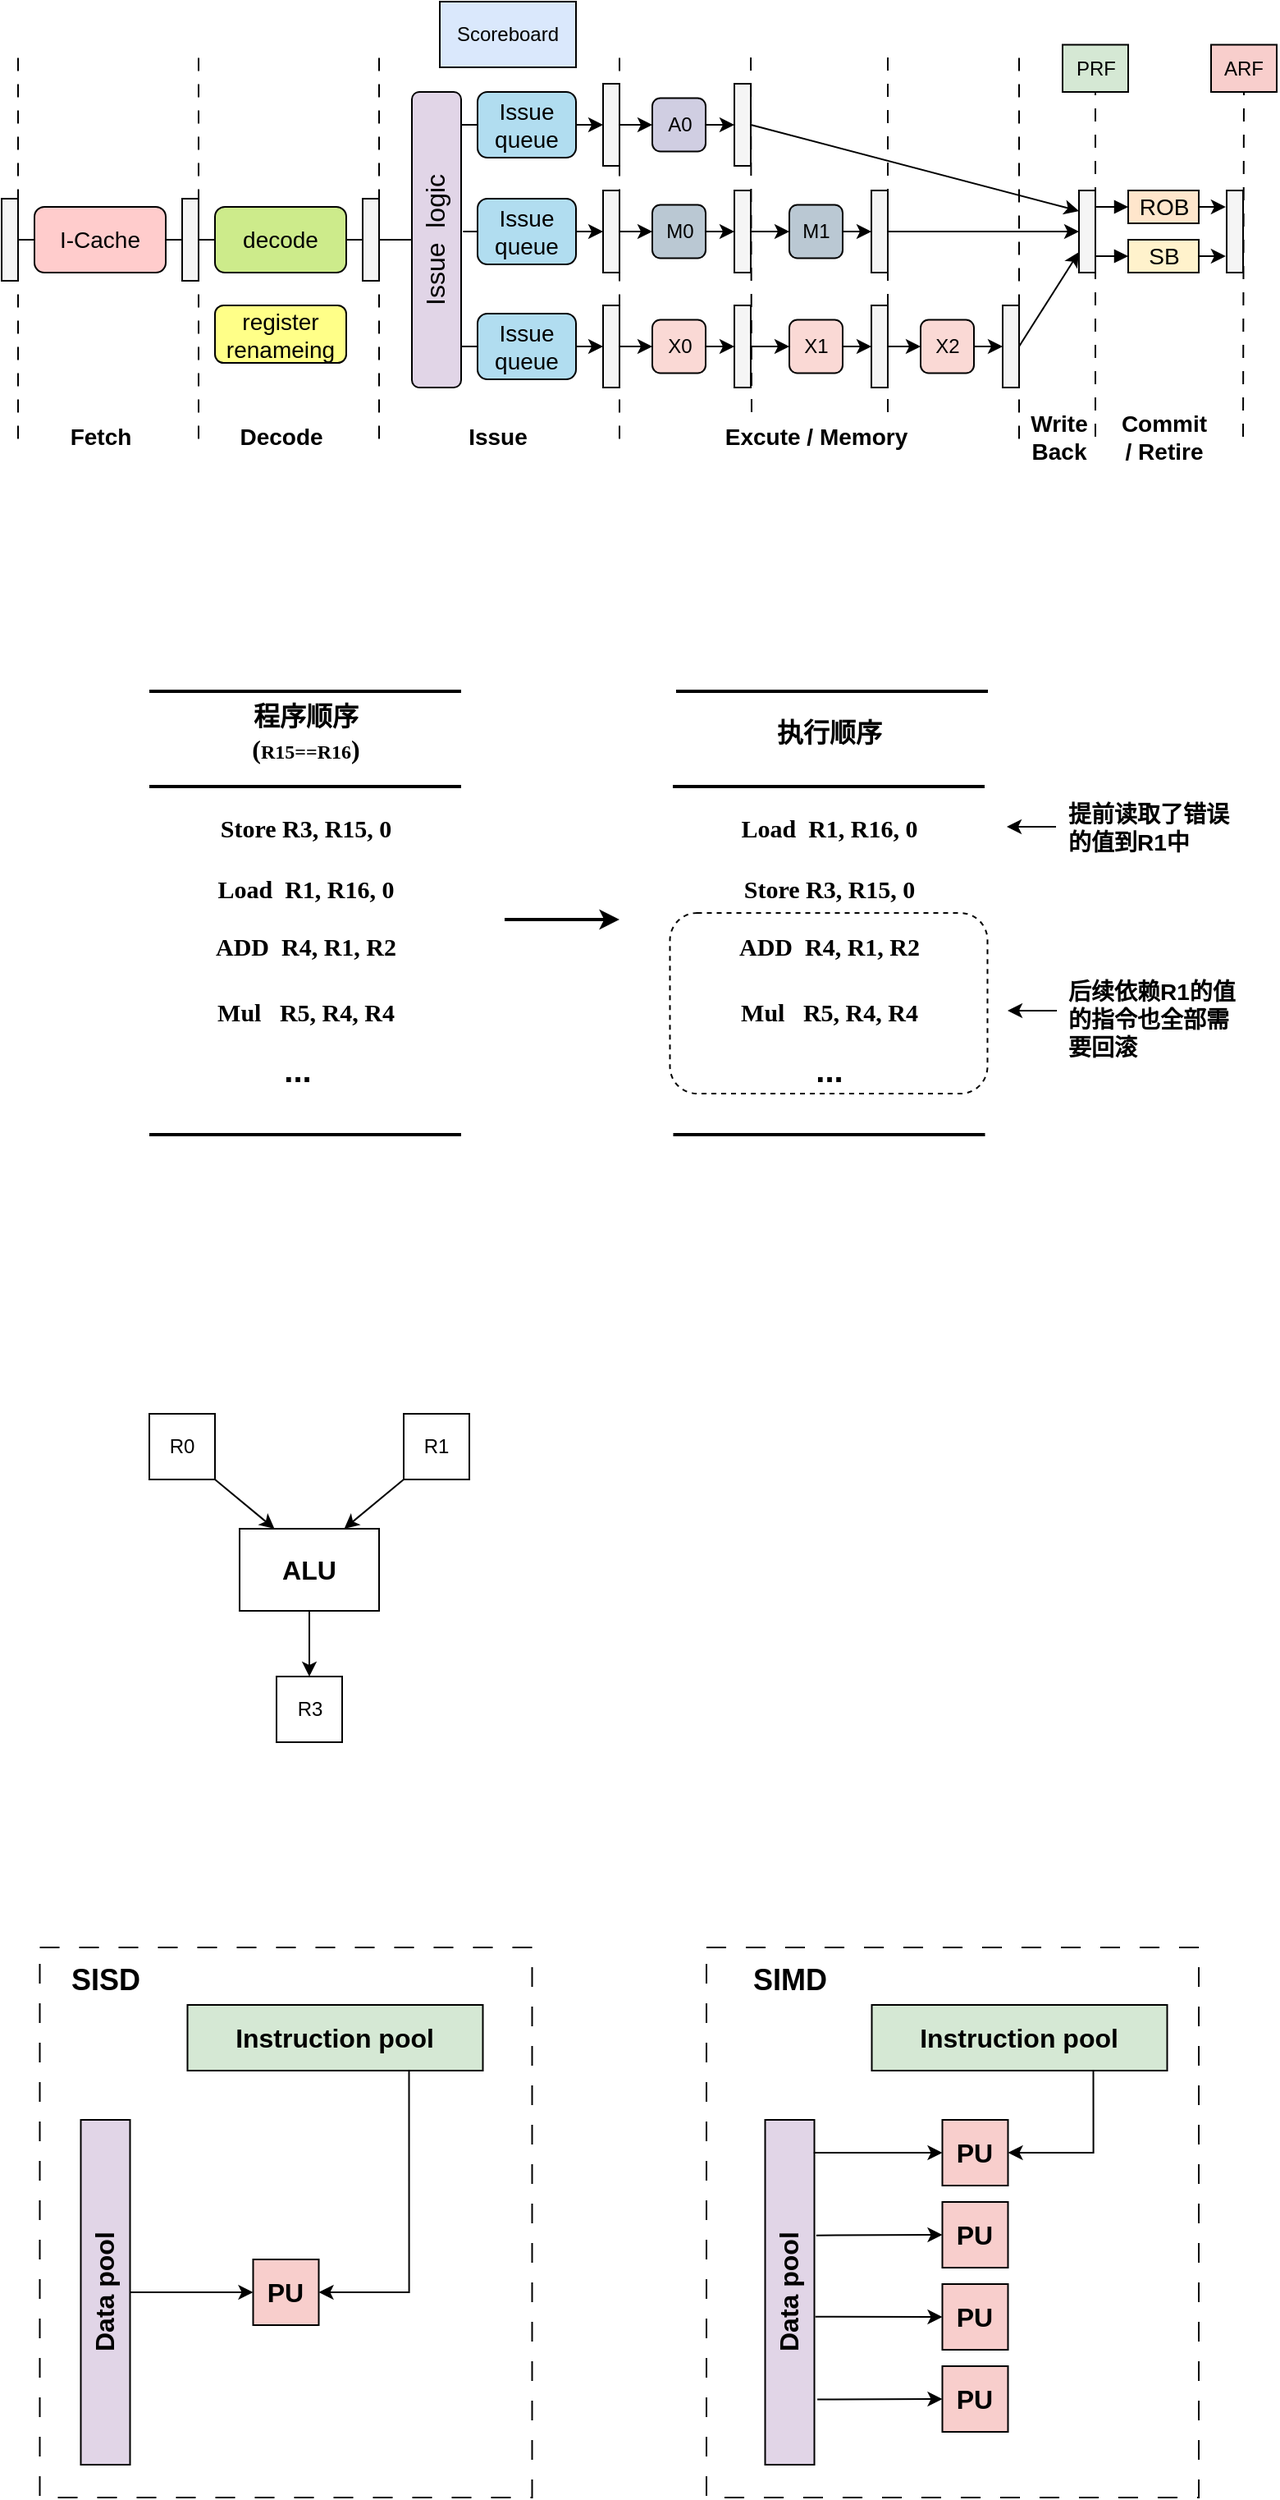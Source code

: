 <mxfile version="26.2.9">
  <diagram name="Page-1" id="PEihdVFykT0yfnFdAFU1">
    <mxGraphModel dx="1632" dy="863" grid="1" gridSize="10" guides="1" tooltips="1" connect="1" arrows="1" fold="1" page="1" pageScale="1" pageWidth="827" pageHeight="1169" math="0" shadow="0">
      <root>
        <mxCell id="0" />
        <mxCell id="1" parent="0" />
        <mxCell id="J0ch18TBqbvuwSnCmzGs-23" value="" style="rounded=0;whiteSpace=wrap;html=1;strokeColor=default;dashed=1;dashPattern=12 12;" vertex="1" parent="1">
          <mxGeometry x="459.5" y="1215" width="300" height="335" as="geometry" />
        </mxCell>
        <mxCell id="J0ch18TBqbvuwSnCmzGs-7" value="" style="rounded=0;whiteSpace=wrap;html=1;dashed=1;dashPattern=12 12;" vertex="1" parent="1">
          <mxGeometry x="53.25" y="1215" width="300" height="335" as="geometry" />
        </mxCell>
        <mxCell id="SuRgPydzzCLbiLzEMDbJ-121" value="" style="rounded=1;whiteSpace=wrap;html=1;fontStyle=1;dashed=1;" parent="1" vertex="1">
          <mxGeometry x="437.25" y="585" width="193.5" height="110" as="geometry" />
        </mxCell>
        <mxCell id="SuRgPydzzCLbiLzEMDbJ-7" style="edgeStyle=orthogonalEdgeStyle;rounded=0;orthogonalLoop=1;jettySize=auto;html=1;exitX=1;exitY=0.5;exitDx=0;exitDy=0;entryX=0;entryY=0.5;entryDx=0;entryDy=0;endArrow=none;startFill=0;" parent="1" source="SuRgPydzzCLbiLzEMDbJ-1" target="SuRgPydzzCLbiLzEMDbJ-2" edge="1">
          <mxGeometry relative="1" as="geometry" />
        </mxCell>
        <mxCell id="SuRgPydzzCLbiLzEMDbJ-1" value="" style="rounded=0;whiteSpace=wrap;html=1;fillColor=#f5f5f5;fontColor=#333333;strokeColor=default;" parent="1" vertex="1">
          <mxGeometry x="30" y="150" width="10" height="50" as="geometry" />
        </mxCell>
        <mxCell id="SuRgPydzzCLbiLzEMDbJ-42" style="edgeStyle=orthogonalEdgeStyle;rounded=0;orthogonalLoop=1;jettySize=auto;html=1;exitX=1;exitY=0.5;exitDx=0;exitDy=0;entryX=0;entryY=0.5;entryDx=0;entryDy=0;endArrow=none;startFill=0;" parent="1" source="SuRgPydzzCLbiLzEMDbJ-2" target="SuRgPydzzCLbiLzEMDbJ-3" edge="1">
          <mxGeometry relative="1" as="geometry" />
        </mxCell>
        <mxCell id="SuRgPydzzCLbiLzEMDbJ-2" value="&lt;font style=&quot;font-size: 14px;&quot;&gt;I-Cache&lt;/font&gt;" style="rounded=1;whiteSpace=wrap;html=1;fillColor=#ffcccc;strokeColor=default;" parent="1" vertex="1">
          <mxGeometry x="50" y="155" width="80" height="40" as="geometry" />
        </mxCell>
        <mxCell id="SuRgPydzzCLbiLzEMDbJ-51" style="edgeStyle=orthogonalEdgeStyle;rounded=0;orthogonalLoop=1;jettySize=auto;html=1;exitX=1;exitY=0.5;exitDx=0;exitDy=0;entryX=0;entryY=0.5;entryDx=0;entryDy=0;endArrow=none;startFill=0;" parent="1" source="SuRgPydzzCLbiLzEMDbJ-3" target="SuRgPydzzCLbiLzEMDbJ-4" edge="1">
          <mxGeometry relative="1" as="geometry" />
        </mxCell>
        <mxCell id="SuRgPydzzCLbiLzEMDbJ-3" value="" style="rounded=0;whiteSpace=wrap;html=1;fillColor=#f5f5f5;fontColor=#333333;strokeColor=default;" parent="1" vertex="1">
          <mxGeometry x="140" y="150" width="10" height="50" as="geometry" />
        </mxCell>
        <mxCell id="SuRgPydzzCLbiLzEMDbJ-52" style="edgeStyle=orthogonalEdgeStyle;rounded=0;orthogonalLoop=1;jettySize=auto;html=1;exitX=1;exitY=0.5;exitDx=0;exitDy=0;entryX=0;entryY=0.5;entryDx=0;entryDy=0;endArrow=none;startFill=0;" parent="1" source="SuRgPydzzCLbiLzEMDbJ-4" target="SuRgPydzzCLbiLzEMDbJ-5" edge="1">
          <mxGeometry relative="1" as="geometry" />
        </mxCell>
        <mxCell id="SuRgPydzzCLbiLzEMDbJ-4" value="&lt;font style=&quot;font-size: 14px;&quot;&gt;decode&lt;/font&gt;" style="rounded=1;whiteSpace=wrap;html=1;fillColor=#cdeb8b;strokeColor=default;" parent="1" vertex="1">
          <mxGeometry x="160" y="155" width="80" height="40" as="geometry" />
        </mxCell>
        <mxCell id="SuRgPydzzCLbiLzEMDbJ-53" style="edgeStyle=orthogonalEdgeStyle;rounded=0;orthogonalLoop=1;jettySize=auto;html=1;exitX=1;exitY=0.5;exitDx=0;exitDy=0;entryX=0;entryY=0.5;entryDx=0;entryDy=0;endArrow=none;startFill=0;" parent="1" source="SuRgPydzzCLbiLzEMDbJ-5" target="SuRgPydzzCLbiLzEMDbJ-6" edge="1">
          <mxGeometry relative="1" as="geometry" />
        </mxCell>
        <mxCell id="SuRgPydzzCLbiLzEMDbJ-5" value="" style="rounded=0;whiteSpace=wrap;html=1;fillColor=#f5f5f5;fontColor=#333333;strokeColor=default;" parent="1" vertex="1">
          <mxGeometry x="250" y="150" width="10" height="50" as="geometry" />
        </mxCell>
        <mxCell id="SuRgPydzzCLbiLzEMDbJ-6" value="&lt;font style=&quot;font-size: 16px;&quot;&gt;Issue&amp;nbsp; logic&lt;/font&gt;" style="rounded=1;whiteSpace=wrap;html=1;textDirection=vertical-rl;direction=west;flipV=1;flipH=1;arcSize=15;labelPosition=center;verticalLabelPosition=middle;align=center;verticalAlign=middle;labelBorderColor=none;rotation=180;fillColor=#e1d5e7;strokeColor=default;" parent="1" vertex="1">
          <mxGeometry x="280" y="85" width="30" height="180" as="geometry" />
        </mxCell>
        <mxCell id="SuRgPydzzCLbiLzEMDbJ-77" style="edgeStyle=orthogonalEdgeStyle;rounded=0;orthogonalLoop=1;jettySize=auto;html=1;exitX=1;exitY=0.5;exitDx=0;exitDy=0;entryX=0;entryY=0.5;entryDx=0;entryDy=0;" parent="1" source="SuRgPydzzCLbiLzEMDbJ-13" target="SuRgPydzzCLbiLzEMDbJ-73" edge="1">
          <mxGeometry relative="1" as="geometry" />
        </mxCell>
        <mxCell id="SuRgPydzzCLbiLzEMDbJ-13" value="&lt;font style=&quot;font-size: 14px;&quot;&gt;Issue&lt;br&gt;queue&lt;/font&gt;" style="rounded=1;whiteSpace=wrap;html=1;fillColor=#b1ddf0;strokeColor=default;" parent="1" vertex="1">
          <mxGeometry x="320" y="85" width="60" height="40" as="geometry" />
        </mxCell>
        <mxCell id="SuRgPydzzCLbiLzEMDbJ-71" style="edgeStyle=orthogonalEdgeStyle;rounded=0;orthogonalLoop=1;jettySize=auto;html=1;exitX=1;exitY=0.5;exitDx=0;exitDy=0;entryX=0;entryY=0.5;entryDx=0;entryDy=0;" parent="1" source="SuRgPydzzCLbiLzEMDbJ-14" target="SuRgPydzzCLbiLzEMDbJ-58" edge="1">
          <mxGeometry relative="1" as="geometry" />
        </mxCell>
        <mxCell id="SuRgPydzzCLbiLzEMDbJ-14" value="&lt;font style=&quot;font-size: 14px;&quot;&gt;Issue&lt;br&gt;queue&lt;/font&gt;" style="rounded=1;whiteSpace=wrap;html=1;fillColor=#b1ddf0;strokeColor=default;" parent="1" vertex="1">
          <mxGeometry x="320" y="150" width="60" height="40" as="geometry" />
        </mxCell>
        <mxCell id="SuRgPydzzCLbiLzEMDbJ-22" style="edgeStyle=orthogonalEdgeStyle;rounded=0;orthogonalLoop=1;jettySize=auto;html=1;exitX=1;exitY=0.5;exitDx=0;exitDy=0;entryX=0;entryY=0.5;entryDx=0;entryDy=0;" parent="1" source="SuRgPydzzCLbiLzEMDbJ-15" target="SuRgPydzzCLbiLzEMDbJ-18" edge="1">
          <mxGeometry relative="1" as="geometry" />
        </mxCell>
        <mxCell id="SuRgPydzzCLbiLzEMDbJ-15" value="&lt;font style=&quot;font-size: 14px;&quot;&gt;Issue&lt;br&gt;queue&lt;/font&gt;" style="rounded=1;whiteSpace=wrap;html=1;fillColor=#b1ddf0;strokeColor=default;" parent="1" vertex="1">
          <mxGeometry x="320" y="220" width="60" height="40" as="geometry" />
        </mxCell>
        <mxCell id="SuRgPydzzCLbiLzEMDbJ-21" style="edgeStyle=orthogonalEdgeStyle;rounded=0;orthogonalLoop=1;jettySize=auto;html=1;exitX=1;exitY=0.5;exitDx=0;exitDy=0;entryX=0;entryY=0.5;entryDx=0;entryDy=0;" parent="1" source="SuRgPydzzCLbiLzEMDbJ-18" target="SuRgPydzzCLbiLzEMDbJ-19" edge="1">
          <mxGeometry relative="1" as="geometry" />
        </mxCell>
        <mxCell id="SuRgPydzzCLbiLzEMDbJ-18" value="" style="rounded=0;whiteSpace=wrap;html=1;fillColor=#f5f5f5;fontColor=#333333;strokeColor=default;" parent="1" vertex="1">
          <mxGeometry x="396.5" y="215" width="10" height="50" as="geometry" />
        </mxCell>
        <mxCell id="SuRgPydzzCLbiLzEMDbJ-34" style="edgeStyle=orthogonalEdgeStyle;rounded=0;orthogonalLoop=1;jettySize=auto;html=1;exitX=1;exitY=0.5;exitDx=0;exitDy=0;entryX=0;entryY=0.5;entryDx=0;entryDy=0;" parent="1" source="SuRgPydzzCLbiLzEMDbJ-19" target="SuRgPydzzCLbiLzEMDbJ-20" edge="1">
          <mxGeometry relative="1" as="geometry" />
        </mxCell>
        <mxCell id="SuRgPydzzCLbiLzEMDbJ-19" value="X0" style="whiteSpace=wrap;html=1;aspect=fixed;rounded=1;fillColor=#fad9d5;strokeColor=default;" parent="1" vertex="1">
          <mxGeometry x="426.5" y="223.75" width="32.5" height="32.5" as="geometry" />
        </mxCell>
        <mxCell id="SuRgPydzzCLbiLzEMDbJ-48" style="edgeStyle=orthogonalEdgeStyle;rounded=0;orthogonalLoop=1;jettySize=auto;html=1;exitX=1;exitY=0.5;exitDx=0;exitDy=0;entryX=0;entryY=0.5;entryDx=0;entryDy=0;" parent="1" source="SuRgPydzzCLbiLzEMDbJ-20" target="SuRgPydzzCLbiLzEMDbJ-36" edge="1">
          <mxGeometry relative="1" as="geometry" />
        </mxCell>
        <mxCell id="SuRgPydzzCLbiLzEMDbJ-20" value="" style="rounded=0;whiteSpace=wrap;html=1;fillColor=#f5f5f5;fontColor=#333333;strokeColor=default;" parent="1" vertex="1">
          <mxGeometry x="476.5" y="215" width="10" height="50" as="geometry" />
        </mxCell>
        <mxCell id="SuRgPydzzCLbiLzEMDbJ-35" style="edgeStyle=orthogonalEdgeStyle;rounded=0;orthogonalLoop=1;jettySize=auto;html=1;exitX=1;exitY=0.5;exitDx=0;exitDy=0;entryX=0;entryY=0.5;entryDx=0;entryDy=0;" parent="1" source="SuRgPydzzCLbiLzEMDbJ-36" target="SuRgPydzzCLbiLzEMDbJ-37" edge="1">
          <mxGeometry relative="1" as="geometry" />
        </mxCell>
        <mxCell id="SuRgPydzzCLbiLzEMDbJ-36" value="X1" style="whiteSpace=wrap;html=1;aspect=fixed;rounded=1;fillColor=#fad9d5;strokeColor=default;" parent="1" vertex="1">
          <mxGeometry x="510" y="223.75" width="32.5" height="32.5" as="geometry" />
        </mxCell>
        <mxCell id="SuRgPydzzCLbiLzEMDbJ-49" style="edgeStyle=orthogonalEdgeStyle;rounded=0;orthogonalLoop=1;jettySize=auto;html=1;exitX=1;exitY=0.5;exitDx=0;exitDy=0;entryX=0;entryY=0.5;entryDx=0;entryDy=0;" parent="1" source="SuRgPydzzCLbiLzEMDbJ-37" target="SuRgPydzzCLbiLzEMDbJ-39" edge="1">
          <mxGeometry relative="1" as="geometry" />
        </mxCell>
        <mxCell id="SuRgPydzzCLbiLzEMDbJ-37" value="" style="rounded=0;whiteSpace=wrap;html=1;fillColor=#f5f5f5;fontColor=#333333;strokeColor=default;" parent="1" vertex="1">
          <mxGeometry x="560" y="215" width="10" height="50" as="geometry" />
        </mxCell>
        <mxCell id="SuRgPydzzCLbiLzEMDbJ-38" style="edgeStyle=orthogonalEdgeStyle;rounded=0;orthogonalLoop=1;jettySize=auto;html=1;exitX=1;exitY=0.5;exitDx=0;exitDy=0;entryX=0;entryY=0.5;entryDx=0;entryDy=0;" parent="1" source="SuRgPydzzCLbiLzEMDbJ-39" target="SuRgPydzzCLbiLzEMDbJ-40" edge="1">
          <mxGeometry relative="1" as="geometry" />
        </mxCell>
        <mxCell id="SuRgPydzzCLbiLzEMDbJ-39" value="X2" style="whiteSpace=wrap;html=1;aspect=fixed;rounded=1;fillColor=#fad9d5;strokeColor=default;" parent="1" vertex="1">
          <mxGeometry x="590" y="223.75" width="32.5" height="32.5" as="geometry" />
        </mxCell>
        <mxCell id="SuRgPydzzCLbiLzEMDbJ-50" style="rounded=0;orthogonalLoop=1;jettySize=auto;html=1;exitX=1;exitY=0.5;exitDx=0;exitDy=0;entryX=0;entryY=0.75;entryDx=0;entryDy=0;" parent="1" source="SuRgPydzzCLbiLzEMDbJ-40" target="SuRgPydzzCLbiLzEMDbJ-44" edge="1">
          <mxGeometry relative="1" as="geometry" />
        </mxCell>
        <mxCell id="SuRgPydzzCLbiLzEMDbJ-40" value="" style="rounded=0;whiteSpace=wrap;html=1;fillColor=#f5f5f5;fontColor=#333333;strokeColor=default;" parent="1" vertex="1">
          <mxGeometry x="640" y="215" width="10" height="50" as="geometry" />
        </mxCell>
        <mxCell id="SuRgPydzzCLbiLzEMDbJ-44" value="" style="rounded=0;whiteSpace=wrap;html=1;fillColor=#f5f5f5;fontColor=#333333;strokeColor=default;" parent="1" vertex="1">
          <mxGeometry x="686.5" y="145" width="10" height="50" as="geometry" />
        </mxCell>
        <mxCell id="SuRgPydzzCLbiLzEMDbJ-45" value="&lt;font style=&quot;font-size: 14px;&quot;&gt;ROB&lt;/font&gt;" style="rounded=0;whiteSpace=wrap;html=1;fillColor=#ffe6cc;strokeColor=default;" parent="1" vertex="1">
          <mxGeometry x="716.5" y="145" width="43" height="20" as="geometry" />
        </mxCell>
        <mxCell id="SuRgPydzzCLbiLzEMDbJ-46" value="&lt;font style=&quot;font-size: 14px;&quot;&gt;SB&lt;/font&gt;" style="rounded=0;whiteSpace=wrap;html=1;fillColor=#fff2cc;strokeColor=default;" parent="1" vertex="1">
          <mxGeometry x="716.5" y="175" width="43" height="20" as="geometry" />
        </mxCell>
        <mxCell id="SuRgPydzzCLbiLzEMDbJ-47" value="" style="rounded=0;whiteSpace=wrap;html=1;fillColor=#f5f5f5;fontColor=#333333;strokeColor=default;" parent="1" vertex="1">
          <mxGeometry x="776.5" y="145" width="10" height="50" as="geometry" />
        </mxCell>
        <mxCell id="SuRgPydzzCLbiLzEMDbJ-54" style="edgeStyle=orthogonalEdgeStyle;rounded=0;orthogonalLoop=1;jettySize=auto;html=1;exitX=0;exitY=0.5;exitDx=0;exitDy=0;entryX=-0.013;entryY=0.886;entryDx=0;entryDy=0;entryPerimeter=0;endArrow=none;startFill=0;" parent="1" source="SuRgPydzzCLbiLzEMDbJ-13" target="SuRgPydzzCLbiLzEMDbJ-6" edge="1">
          <mxGeometry relative="1" as="geometry" />
        </mxCell>
        <mxCell id="SuRgPydzzCLbiLzEMDbJ-55" style="edgeStyle=orthogonalEdgeStyle;rounded=0;orthogonalLoop=1;jettySize=auto;html=1;exitX=0;exitY=0.5;exitDx=0;exitDy=0;entryX=-0.04;entryY=0.526;entryDx=0;entryDy=0;entryPerimeter=0;endArrow=none;startFill=0;" parent="1" source="SuRgPydzzCLbiLzEMDbJ-14" target="SuRgPydzzCLbiLzEMDbJ-6" edge="1">
          <mxGeometry relative="1" as="geometry" />
        </mxCell>
        <mxCell id="SuRgPydzzCLbiLzEMDbJ-56" style="edgeStyle=orthogonalEdgeStyle;rounded=0;orthogonalLoop=1;jettySize=auto;html=1;exitX=0;exitY=0.5;exitDx=0;exitDy=0;entryX=0.013;entryY=0.143;entryDx=0;entryDy=0;entryPerimeter=0;endArrow=none;startFill=0;" parent="1" source="SuRgPydzzCLbiLzEMDbJ-15" target="SuRgPydzzCLbiLzEMDbJ-6" edge="1">
          <mxGeometry relative="1" as="geometry" />
        </mxCell>
        <mxCell id="SuRgPydzzCLbiLzEMDbJ-57" style="edgeStyle=orthogonalEdgeStyle;rounded=0;orthogonalLoop=1;jettySize=auto;html=1;exitX=1;exitY=0.5;exitDx=0;exitDy=0;entryX=0;entryY=0.5;entryDx=0;entryDy=0;" parent="1" source="SuRgPydzzCLbiLzEMDbJ-58" target="SuRgPydzzCLbiLzEMDbJ-60" edge="1">
          <mxGeometry relative="1" as="geometry" />
        </mxCell>
        <mxCell id="SuRgPydzzCLbiLzEMDbJ-58" value="" style="rounded=0;whiteSpace=wrap;html=1;fillColor=#f5f5f5;fontColor=#333333;strokeColor=default;" parent="1" vertex="1">
          <mxGeometry x="396.5" y="145" width="10" height="50" as="geometry" />
        </mxCell>
        <mxCell id="SuRgPydzzCLbiLzEMDbJ-59" style="edgeStyle=orthogonalEdgeStyle;rounded=0;orthogonalLoop=1;jettySize=auto;html=1;exitX=1;exitY=0.5;exitDx=0;exitDy=0;entryX=0;entryY=0.5;entryDx=0;entryDy=0;" parent="1" source="SuRgPydzzCLbiLzEMDbJ-60" target="SuRgPydzzCLbiLzEMDbJ-62" edge="1">
          <mxGeometry relative="1" as="geometry" />
        </mxCell>
        <mxCell id="SuRgPydzzCLbiLzEMDbJ-60" value="M0" style="whiteSpace=wrap;html=1;aspect=fixed;rounded=1;fillColor=#bac8d3;strokeColor=default;" parent="1" vertex="1">
          <mxGeometry x="426.5" y="153.75" width="32.5" height="32.5" as="geometry" />
        </mxCell>
        <mxCell id="SuRgPydzzCLbiLzEMDbJ-61" style="edgeStyle=orthogonalEdgeStyle;rounded=0;orthogonalLoop=1;jettySize=auto;html=1;exitX=1;exitY=0.5;exitDx=0;exitDy=0;entryX=0;entryY=0.5;entryDx=0;entryDy=0;" parent="1" source="SuRgPydzzCLbiLzEMDbJ-62" target="SuRgPydzzCLbiLzEMDbJ-64" edge="1">
          <mxGeometry relative="1" as="geometry" />
        </mxCell>
        <mxCell id="SuRgPydzzCLbiLzEMDbJ-62" value="" style="rounded=0;whiteSpace=wrap;html=1;fillColor=#f5f5f5;fontColor=#333333;strokeColor=default;" parent="1" vertex="1">
          <mxGeometry x="476.5" y="145" width="10" height="50" as="geometry" />
        </mxCell>
        <mxCell id="SuRgPydzzCLbiLzEMDbJ-63" style="edgeStyle=orthogonalEdgeStyle;rounded=0;orthogonalLoop=1;jettySize=auto;html=1;exitX=1;exitY=0.5;exitDx=0;exitDy=0;entryX=0;entryY=0.5;entryDx=0;entryDy=0;" parent="1" source="SuRgPydzzCLbiLzEMDbJ-64" target="SuRgPydzzCLbiLzEMDbJ-66" edge="1">
          <mxGeometry relative="1" as="geometry" />
        </mxCell>
        <mxCell id="SuRgPydzzCLbiLzEMDbJ-64" value="M1" style="whiteSpace=wrap;html=1;aspect=fixed;rounded=1;fillColor=#bac8d3;strokeColor=default;" parent="1" vertex="1">
          <mxGeometry x="510" y="153.75" width="32.5" height="32.5" as="geometry" />
        </mxCell>
        <mxCell id="SuRgPydzzCLbiLzEMDbJ-70" style="edgeStyle=orthogonalEdgeStyle;rounded=0;orthogonalLoop=1;jettySize=auto;html=1;exitX=1;exitY=0.5;exitDx=0;exitDy=0;entryX=0;entryY=0.5;entryDx=0;entryDy=0;" parent="1" source="SuRgPydzzCLbiLzEMDbJ-66" target="SuRgPydzzCLbiLzEMDbJ-44" edge="1">
          <mxGeometry relative="1" as="geometry" />
        </mxCell>
        <mxCell id="SuRgPydzzCLbiLzEMDbJ-66" value="" style="rounded=0;whiteSpace=wrap;html=1;fillColor=#f5f5f5;fontColor=#333333;strokeColor=default;" parent="1" vertex="1">
          <mxGeometry x="560" y="145" width="10" height="50" as="geometry" />
        </mxCell>
        <mxCell id="SuRgPydzzCLbiLzEMDbJ-72" style="edgeStyle=orthogonalEdgeStyle;rounded=0;orthogonalLoop=1;jettySize=auto;html=1;exitX=1;exitY=0.5;exitDx=0;exitDy=0;entryX=0;entryY=0.5;entryDx=0;entryDy=0;" parent="1" source="SuRgPydzzCLbiLzEMDbJ-73" target="SuRgPydzzCLbiLzEMDbJ-75" edge="1">
          <mxGeometry relative="1" as="geometry" />
        </mxCell>
        <mxCell id="SuRgPydzzCLbiLzEMDbJ-73" value="" style="rounded=0;whiteSpace=wrap;html=1;fillColor=#f5f5f5;fontColor=#333333;strokeColor=default;" parent="1" vertex="1">
          <mxGeometry x="396.5" y="80" width="10" height="50" as="geometry" />
        </mxCell>
        <mxCell id="SuRgPydzzCLbiLzEMDbJ-74" style="edgeStyle=orthogonalEdgeStyle;rounded=0;orthogonalLoop=1;jettySize=auto;html=1;exitX=1;exitY=0.5;exitDx=0;exitDy=0;entryX=0;entryY=0.5;entryDx=0;entryDy=0;" parent="1" source="SuRgPydzzCLbiLzEMDbJ-75" target="SuRgPydzzCLbiLzEMDbJ-76" edge="1">
          <mxGeometry relative="1" as="geometry" />
        </mxCell>
        <mxCell id="SuRgPydzzCLbiLzEMDbJ-75" value="A0" style="whiteSpace=wrap;html=1;aspect=fixed;rounded=1;fillColor=#d0cee2;strokeColor=default;" parent="1" vertex="1">
          <mxGeometry x="426.5" y="88.75" width="32.5" height="32.5" as="geometry" />
        </mxCell>
        <mxCell id="SuRgPydzzCLbiLzEMDbJ-78" style="rounded=0;orthogonalLoop=1;jettySize=auto;html=1;exitX=1;exitY=0.5;exitDx=0;exitDy=0;entryX=0;entryY=0.25;entryDx=0;entryDy=0;" parent="1" source="SuRgPydzzCLbiLzEMDbJ-76" target="SuRgPydzzCLbiLzEMDbJ-44" edge="1">
          <mxGeometry relative="1" as="geometry" />
        </mxCell>
        <mxCell id="SuRgPydzzCLbiLzEMDbJ-76" value="" style="rounded=0;whiteSpace=wrap;html=1;fillColor=#f5f5f5;fontColor=#333333;strokeColor=default;" parent="1" vertex="1">
          <mxGeometry x="476.5" y="80" width="10" height="50" as="geometry" />
        </mxCell>
        <mxCell id="SuRgPydzzCLbiLzEMDbJ-79" style="edgeStyle=orthogonalEdgeStyle;rounded=0;orthogonalLoop=1;jettySize=auto;html=1;exitX=0;exitY=0.5;exitDx=0;exitDy=0;entryX=1;entryY=0.2;entryDx=0;entryDy=0;entryPerimeter=0;startArrow=block;startFill=1;endArrow=none;" parent="1" source="SuRgPydzzCLbiLzEMDbJ-45" target="SuRgPydzzCLbiLzEMDbJ-44" edge="1">
          <mxGeometry relative="1" as="geometry" />
        </mxCell>
        <mxCell id="SuRgPydzzCLbiLzEMDbJ-81" style="edgeStyle=orthogonalEdgeStyle;rounded=0;orthogonalLoop=1;jettySize=auto;html=1;entryX=1;entryY=0.817;entryDx=0;entryDy=0;entryPerimeter=0;endArrow=none;startFill=1;startArrow=block;" parent="1" source="SuRgPydzzCLbiLzEMDbJ-46" target="SuRgPydzzCLbiLzEMDbJ-44" edge="1">
          <mxGeometry relative="1" as="geometry" />
        </mxCell>
        <mxCell id="SuRgPydzzCLbiLzEMDbJ-82" style="edgeStyle=orthogonalEdgeStyle;rounded=0;orthogonalLoop=1;jettySize=auto;html=1;exitX=1;exitY=0.5;exitDx=0;exitDy=0;entryX=-0.056;entryY=0.2;entryDx=0;entryDy=0;entryPerimeter=0;" parent="1" source="SuRgPydzzCLbiLzEMDbJ-45" target="SuRgPydzzCLbiLzEMDbJ-47" edge="1">
          <mxGeometry relative="1" as="geometry" />
        </mxCell>
        <mxCell id="SuRgPydzzCLbiLzEMDbJ-83" style="edgeStyle=orthogonalEdgeStyle;rounded=0;orthogonalLoop=1;jettySize=auto;html=1;exitX=1;exitY=0.5;exitDx=0;exitDy=0;entryX=-0.056;entryY=0.8;entryDx=0;entryDy=0;entryPerimeter=0;" parent="1" source="SuRgPydzzCLbiLzEMDbJ-46" target="SuRgPydzzCLbiLzEMDbJ-47" edge="1">
          <mxGeometry relative="1" as="geometry" />
        </mxCell>
        <mxCell id="SuRgPydzzCLbiLzEMDbJ-84" value="Scoreboard" style="rounded=0;whiteSpace=wrap;html=1;fillColor=#dae8fc;strokeColor=default;" parent="1" vertex="1">
          <mxGeometry x="297" y="30" width="83" height="40" as="geometry" />
        </mxCell>
        <mxCell id="SuRgPydzzCLbiLzEMDbJ-85" value="PRF" style="rounded=0;whiteSpace=wrap;html=1;fillColor=#d5e8d4;strokeColor=default;" parent="1" vertex="1">
          <mxGeometry x="676.5" y="56.25" width="40" height="28.75" as="geometry" />
        </mxCell>
        <mxCell id="SuRgPydzzCLbiLzEMDbJ-86" value="ARF" style="rounded=0;whiteSpace=wrap;html=1;fillColor=#f8cecc;strokeColor=default;" parent="1" vertex="1">
          <mxGeometry x="767" y="56.25" width="40" height="28.75" as="geometry" />
        </mxCell>
        <mxCell id="SuRgPydzzCLbiLzEMDbJ-87" value="&lt;font style=&quot;font-size: 14px;&quot;&gt;register&lt;br&gt;renameing&lt;/font&gt;" style="rounded=1;whiteSpace=wrap;html=1;fillColor=#ffff88;strokeColor=default;" parent="1" vertex="1">
          <mxGeometry x="160" y="215" width="80" height="35" as="geometry" />
        </mxCell>
        <mxCell id="SuRgPydzzCLbiLzEMDbJ-88" value="" style="endArrow=none;dashed=1;html=1;rounded=0;dashPattern=8 8;" parent="1" edge="1">
          <mxGeometry width="50" height="50" relative="1" as="geometry">
            <mxPoint x="40" y="296.25" as="sourcePoint" />
            <mxPoint x="40" y="56.25" as="targetPoint" />
          </mxGeometry>
        </mxCell>
        <mxCell id="SuRgPydzzCLbiLzEMDbJ-89" value="" style="endArrow=none;dashed=1;html=1;rounded=0;dashPattern=8 8;" parent="1" edge="1">
          <mxGeometry width="50" height="50" relative="1" as="geometry">
            <mxPoint x="150" y="296.25" as="sourcePoint" />
            <mxPoint x="150" y="56.25" as="targetPoint" />
          </mxGeometry>
        </mxCell>
        <mxCell id="SuRgPydzzCLbiLzEMDbJ-90" value="" style="endArrow=none;dashed=1;html=1;rounded=0;dashPattern=8 8;" parent="1" edge="1">
          <mxGeometry width="50" height="50" relative="1" as="geometry">
            <mxPoint x="260" y="296.25" as="sourcePoint" />
            <mxPoint x="260" y="56.25" as="targetPoint" />
          </mxGeometry>
        </mxCell>
        <mxCell id="SuRgPydzzCLbiLzEMDbJ-91" value="" style="endArrow=none;dashed=1;html=1;rounded=0;dashPattern=8 8;" parent="1" edge="1">
          <mxGeometry width="50" height="50" relative="1" as="geometry">
            <mxPoint x="406.5" y="296.25" as="sourcePoint" />
            <mxPoint x="406.5" y="56.25" as="targetPoint" />
          </mxGeometry>
        </mxCell>
        <mxCell id="SuRgPydzzCLbiLzEMDbJ-92" value="" style="endArrow=none;dashed=1;html=1;rounded=0;dashPattern=8 8;" parent="1" edge="1">
          <mxGeometry width="50" height="50" relative="1" as="geometry">
            <mxPoint x="487" y="280" as="sourcePoint" />
            <mxPoint x="486.5" y="56.25" as="targetPoint" />
          </mxGeometry>
        </mxCell>
        <mxCell id="SuRgPydzzCLbiLzEMDbJ-93" value="" style="endArrow=none;dashed=1;html=1;rounded=0;dashPattern=8 8;" parent="1" edge="1">
          <mxGeometry width="50" height="50" relative="1" as="geometry">
            <mxPoint x="570" y="280" as="sourcePoint" />
            <mxPoint x="570" y="56.25" as="targetPoint" />
          </mxGeometry>
        </mxCell>
        <mxCell id="SuRgPydzzCLbiLzEMDbJ-94" value="" style="endArrow=none;dashed=1;html=1;rounded=0;dashPattern=8 8;" parent="1" edge="1">
          <mxGeometry width="50" height="50" relative="1" as="geometry">
            <mxPoint x="650" y="296.25" as="sourcePoint" />
            <mxPoint x="650" y="56.25" as="targetPoint" />
          </mxGeometry>
        </mxCell>
        <mxCell id="SuRgPydzzCLbiLzEMDbJ-95" value="" style="endArrow=none;dashed=1;html=1;rounded=0;dashPattern=8 8;entryX=0.5;entryY=1;entryDx=0;entryDy=0;" parent="1" target="SuRgPydzzCLbiLzEMDbJ-85" edge="1">
          <mxGeometry width="50" height="50" relative="1" as="geometry">
            <mxPoint x="696.5" y="295" as="sourcePoint" />
            <mxPoint x="697" y="90" as="targetPoint" />
          </mxGeometry>
        </mxCell>
        <mxCell id="SuRgPydzzCLbiLzEMDbJ-96" value="" style="endArrow=none;dashed=1;html=1;rounded=0;dashPattern=8 8;entryX=0.5;entryY=1;entryDx=0;entryDy=0;" parent="1" edge="1">
          <mxGeometry width="50" height="50" relative="1" as="geometry">
            <mxPoint x="786.5" y="295" as="sourcePoint" />
            <mxPoint x="787" y="85" as="targetPoint" />
          </mxGeometry>
        </mxCell>
        <mxCell id="SuRgPydzzCLbiLzEMDbJ-97" value="&lt;b&gt;&lt;font style=&quot;font-size: 14px;&quot;&gt;Fetch&lt;/font&gt;&lt;/b&gt;" style="text;html=1;align=center;verticalAlign=middle;resizable=0;points=[];autosize=1;strokeColor=none;fillColor=none;" parent="1" vertex="1">
          <mxGeometry x="60" y="280" width="60" height="30" as="geometry" />
        </mxCell>
        <mxCell id="SuRgPydzzCLbiLzEMDbJ-99" value="&lt;b&gt;&lt;font style=&quot;font-size: 14px;&quot;&gt;Decode&lt;/font&gt;&lt;/b&gt;" style="text;html=1;align=center;verticalAlign=middle;resizable=0;points=[];autosize=1;strokeColor=none;fillColor=none;" parent="1" vertex="1">
          <mxGeometry x="165" y="280" width="70" height="30" as="geometry" />
        </mxCell>
        <mxCell id="SuRgPydzzCLbiLzEMDbJ-100" value="&lt;b&gt;&lt;font style=&quot;font-size: 14px;&quot;&gt;Issue&lt;/font&gt;&lt;/b&gt;" style="text;html=1;align=center;verticalAlign=middle;resizable=0;points=[];autosize=1;strokeColor=none;fillColor=none;" parent="1" vertex="1">
          <mxGeometry x="302" y="280" width="60" height="30" as="geometry" />
        </mxCell>
        <mxCell id="SuRgPydzzCLbiLzEMDbJ-101" value="&lt;b&gt;&lt;font style=&quot;font-size: 14px;&quot;&gt;Excute / Memory&lt;/font&gt;&lt;/b&gt;" style="text;html=1;align=center;verticalAlign=middle;resizable=0;points=[];autosize=1;strokeColor=none;fillColor=none;" parent="1" vertex="1">
          <mxGeometry x="461.25" y="280" width="130" height="30" as="geometry" />
        </mxCell>
        <mxCell id="SuRgPydzzCLbiLzEMDbJ-102" value="&lt;b&gt;&lt;font style=&quot;font-size: 14px;&quot;&gt;Write&lt;br&gt;Back&lt;/font&gt;&lt;/b&gt;" style="text;html=1;align=center;verticalAlign=middle;resizable=0;points=[];autosize=1;strokeColor=none;fillColor=none;" parent="1" vertex="1">
          <mxGeometry x="644" y="270" width="60" height="50" as="geometry" />
        </mxCell>
        <mxCell id="SuRgPydzzCLbiLzEMDbJ-103" value="&lt;span style=&quot;font-size: 14px;&quot;&gt;&lt;b&gt;Commit&lt;br&gt;/ Retire&lt;/b&gt;&lt;/span&gt;" style="text;html=1;align=center;verticalAlign=middle;resizable=0;points=[];autosize=1;strokeColor=none;fillColor=none;" parent="1" vertex="1">
          <mxGeometry x="698" y="270" width="80" height="50" as="geometry" />
        </mxCell>
        <mxCell id="SuRgPydzzCLbiLzEMDbJ-104" value="&lt;span&gt;&lt;font face=&quot;Verdana&quot;&gt;程序顺序&lt;/font&gt;&lt;/span&gt;&lt;div&gt;&lt;span&gt;&lt;font face=&quot;Verdana&quot;&gt;(&lt;font style=&quot;font-size: 12px;&quot;&gt;R15==R16&lt;/font&gt;)&lt;/font&gt;&lt;/span&gt;&lt;/div&gt;" style="text;html=1;align=center;verticalAlign=middle;resizable=0;points=[];autosize=1;strokeColor=none;fillColor=none;fontSize=16;fontStyle=1" parent="1" vertex="1">
          <mxGeometry x="165" y="450" width="100" height="50" as="geometry" />
        </mxCell>
        <mxCell id="SuRgPydzzCLbiLzEMDbJ-105" value="" style="endArrow=none;html=1;rounded=0;strokeWidth=2;fontStyle=1" parent="1" edge="1">
          <mxGeometry width="50" height="50" relative="1" as="geometry">
            <mxPoint x="120" y="508" as="sourcePoint" />
            <mxPoint x="310" y="508" as="targetPoint" />
          </mxGeometry>
        </mxCell>
        <mxCell id="SuRgPydzzCLbiLzEMDbJ-106" value="&lt;font style=&quot;font-size: 15px;&quot;&gt;&lt;span&gt;Store R3, R15, 0&lt;/span&gt;&lt;/font&gt;" style="text;html=1;align=center;verticalAlign=middle;resizable=0;points=[];autosize=1;strokeColor=none;fillColor=none;fontFamily=Verdana;fontStyle=1" parent="1" vertex="1">
          <mxGeometry x="140" y="518" width="150" height="30" as="geometry" />
        </mxCell>
        <mxCell id="SuRgPydzzCLbiLzEMDbJ-107" value="&lt;font style=&quot;font-size: 15px;&quot;&gt;&lt;span&gt;Load&amp;nbsp; R1, R16, 0&lt;/span&gt;&lt;/font&gt;" style="text;html=1;align=center;verticalAlign=middle;resizable=0;points=[];autosize=1;strokeColor=none;fillColor=none;fontFamily=Verdana;fontStyle=1" parent="1" vertex="1">
          <mxGeometry x="140" y="555" width="150" height="30" as="geometry" />
        </mxCell>
        <mxCell id="SuRgPydzzCLbiLzEMDbJ-109" value="&lt;font style=&quot;font-size: 15px;&quot;&gt;&lt;span&gt;ADD&amp;nbsp; R4, R1, R2&lt;/span&gt;&lt;/font&gt;" style="text;html=1;align=center;verticalAlign=middle;resizable=0;points=[];autosize=1;strokeColor=none;fillColor=none;fontFamily=Verdana;fontStyle=1" parent="1" vertex="1">
          <mxGeometry x="140" y="590" width="150" height="30" as="geometry" />
        </mxCell>
        <mxCell id="SuRgPydzzCLbiLzEMDbJ-110" value="&lt;font style=&quot;font-size: 15px;&quot;&gt;&lt;span&gt;Mul&amp;nbsp; &amp;nbsp;R5, R4, R4&lt;/span&gt;&lt;/font&gt;" style="text;html=1;align=center;verticalAlign=middle;resizable=0;points=[];autosize=1;strokeColor=none;fillColor=none;fontFamily=Verdana;fontStyle=1" parent="1" vertex="1">
          <mxGeometry x="140" y="630" width="150" height="30" as="geometry" />
        </mxCell>
        <mxCell id="SuRgPydzzCLbiLzEMDbJ-111" value="&lt;font style=&quot;font-size: 20px;&quot;&gt;&lt;span style=&quot;&quot;&gt;...&lt;/span&gt;&lt;/font&gt;" style="text;html=1;align=center;verticalAlign=middle;resizable=0;points=[];autosize=1;strokeColor=none;fillColor=none;fontStyle=1" parent="1" vertex="1">
          <mxGeometry x="190" y="660" width="40" height="40" as="geometry" />
        </mxCell>
        <mxCell id="SuRgPydzzCLbiLzEMDbJ-112" value="&lt;span&gt;&lt;font face=&quot;Verdana&quot;&gt;执行顺序&lt;/font&gt;&lt;/span&gt;" style="text;html=1;align=center;verticalAlign=middle;resizable=0;points=[];autosize=1;strokeColor=none;fillColor=none;fontSize=16;fontStyle=1" parent="1" vertex="1">
          <mxGeometry x="489" y="460" width="90" height="30" as="geometry" />
        </mxCell>
        <mxCell id="SuRgPydzzCLbiLzEMDbJ-113" value="" style="endArrow=none;html=1;rounded=0;strokeWidth=2;fontStyle=1" parent="1" edge="1">
          <mxGeometry width="50" height="50" relative="1" as="geometry">
            <mxPoint x="439" y="508" as="sourcePoint" />
            <mxPoint x="629" y="508" as="targetPoint" />
          </mxGeometry>
        </mxCell>
        <mxCell id="SuRgPydzzCLbiLzEMDbJ-114" value="&lt;font style=&quot;font-size: 15px;&quot;&gt;&lt;span&gt;Store R3, R15, 0&lt;/span&gt;&lt;/font&gt;" style="text;html=1;align=center;verticalAlign=middle;resizable=0;points=[];autosize=1;strokeColor=none;fillColor=none;fontFamily=Verdana;fontStyle=1" parent="1" vertex="1">
          <mxGeometry x="459" y="554.5" width="150" height="30" as="geometry" />
        </mxCell>
        <mxCell id="SuRgPydzzCLbiLzEMDbJ-115" value="&lt;font style=&quot;font-size: 15px;&quot;&gt;&lt;span&gt;Load&amp;nbsp; R1, R16, 0&lt;/span&gt;&lt;/font&gt;" style="text;html=1;align=center;verticalAlign=middle;resizable=0;points=[];autosize=1;strokeColor=none;fillColor=none;fontFamily=Verdana;fontStyle=1" parent="1" vertex="1">
          <mxGeometry x="459" y="518" width="150" height="30" as="geometry" />
        </mxCell>
        <mxCell id="SuRgPydzzCLbiLzEMDbJ-116" value="&lt;font style=&quot;font-size: 15px;&quot;&gt;&lt;span&gt;ADD&amp;nbsp; R4, R1, R2&lt;/span&gt;&lt;/font&gt;" style="text;html=1;align=center;verticalAlign=middle;resizable=0;points=[];autosize=1;strokeColor=none;fillColor=none;fontFamily=Verdana;fontStyle=1" parent="1" vertex="1">
          <mxGeometry x="459" y="590" width="150" height="30" as="geometry" />
        </mxCell>
        <mxCell id="SuRgPydzzCLbiLzEMDbJ-117" value="&lt;font style=&quot;font-size: 15px;&quot;&gt;&lt;span&gt;Mul&amp;nbsp; &amp;nbsp;R5, R4, R4&lt;/span&gt;&lt;/font&gt;" style="text;html=1;align=center;verticalAlign=middle;resizable=0;points=[];autosize=1;strokeColor=none;fillColor=none;fontFamily=Verdana;fontStyle=1" parent="1" vertex="1">
          <mxGeometry x="459" y="630" width="150" height="30" as="geometry" />
        </mxCell>
        <mxCell id="SuRgPydzzCLbiLzEMDbJ-118" value="&lt;font style=&quot;font-size: 20px;&quot;&gt;&lt;span style=&quot;&quot;&gt;...&lt;/span&gt;&lt;/font&gt;" style="text;html=1;align=center;verticalAlign=middle;resizable=0;points=[];autosize=1;strokeColor=none;fillColor=none;fontStyle=1" parent="1" vertex="1">
          <mxGeometry x="514" y="660" width="40" height="40" as="geometry" />
        </mxCell>
        <mxCell id="SuRgPydzzCLbiLzEMDbJ-119" value="" style="endArrow=classic;html=1;rounded=0;" parent="1" edge="1">
          <mxGeometry width="50" height="50" relative="1" as="geometry">
            <mxPoint x="672.5" y="532.5" as="sourcePoint" />
            <mxPoint x="642.5" y="532.5" as="targetPoint" />
          </mxGeometry>
        </mxCell>
        <mxCell id="SuRgPydzzCLbiLzEMDbJ-120" value="&lt;font style=&quot;font-size: 14px;&quot;&gt;&lt;b&gt;提前读取了错误&lt;/b&gt;&lt;/font&gt;&lt;div&gt;&lt;font style=&quot;font-size: 14px;&quot;&gt;&lt;b&gt;的值到R1中&lt;/b&gt;&lt;/font&gt;&lt;/div&gt;" style="text;html=1;align=left;verticalAlign=middle;resizable=0;points=[];autosize=1;strokeColor=none;fillColor=none;" parent="1" vertex="1">
          <mxGeometry x="677.5" y="508" width="120" height="50" as="geometry" />
        </mxCell>
        <mxCell id="SuRgPydzzCLbiLzEMDbJ-122" value="" style="endArrow=classic;html=1;rounded=0;" parent="1" edge="1">
          <mxGeometry width="50" height="50" relative="1" as="geometry">
            <mxPoint x="673" y="644.5" as="sourcePoint" />
            <mxPoint x="643" y="644.5" as="targetPoint" />
          </mxGeometry>
        </mxCell>
        <mxCell id="SuRgPydzzCLbiLzEMDbJ-123" value="&lt;span style=&quot;font-size: 14px;&quot;&gt;&lt;b&gt;后续依赖R1的值&lt;br&gt;的指令也全部需&lt;/b&gt;&lt;/span&gt;&lt;div&gt;&lt;span style=&quot;font-size: 14px;&quot;&gt;&lt;b&gt;要回滚&lt;/b&gt;&lt;/span&gt;&lt;/div&gt;" style="text;html=1;align=left;verticalAlign=middle;resizable=0;points=[];autosize=1;strokeColor=none;fillColor=none;" parent="1" vertex="1">
          <mxGeometry x="678" y="620" width="130" height="60" as="geometry" />
        </mxCell>
        <mxCell id="SuRgPydzzCLbiLzEMDbJ-124" value="" style="endArrow=classic;html=1;rounded=0;strokeWidth=2;fontStyle=1" parent="1" edge="1">
          <mxGeometry width="50" height="50" relative="1" as="geometry">
            <mxPoint x="336.5" y="589" as="sourcePoint" />
            <mxPoint x="406.5" y="589" as="targetPoint" />
          </mxGeometry>
        </mxCell>
        <mxCell id="SuRgPydzzCLbiLzEMDbJ-126" value="" style="endArrow=none;html=1;rounded=0;strokeWidth=2;fontStyle=1" parent="1" edge="1">
          <mxGeometry width="50" height="50" relative="1" as="geometry">
            <mxPoint x="120" y="450" as="sourcePoint" />
            <mxPoint x="310" y="450" as="targetPoint" />
          </mxGeometry>
        </mxCell>
        <mxCell id="SuRgPydzzCLbiLzEMDbJ-127" value="" style="endArrow=none;html=1;rounded=0;strokeWidth=2;fontStyle=1" parent="1" edge="1">
          <mxGeometry width="50" height="50" relative="1" as="geometry">
            <mxPoint x="120" y="720" as="sourcePoint" />
            <mxPoint x="310" y="720" as="targetPoint" />
          </mxGeometry>
        </mxCell>
        <mxCell id="SuRgPydzzCLbiLzEMDbJ-128" value="" style="endArrow=none;html=1;rounded=0;strokeWidth=2;fontStyle=1" parent="1" edge="1">
          <mxGeometry width="50" height="50" relative="1" as="geometry">
            <mxPoint x="439.25" y="720" as="sourcePoint" />
            <mxPoint x="629.25" y="720" as="targetPoint" />
          </mxGeometry>
        </mxCell>
        <mxCell id="SuRgPydzzCLbiLzEMDbJ-129" value="" style="endArrow=none;html=1;rounded=0;strokeWidth=2;fontStyle=1" parent="1" edge="1">
          <mxGeometry width="50" height="50" relative="1" as="geometry">
            <mxPoint x="441" y="450" as="sourcePoint" />
            <mxPoint x="631" y="450" as="targetPoint" />
          </mxGeometry>
        </mxCell>
        <mxCell id="0YGuQnUB18e6LaQexr9Q-2" value="R0" style="whiteSpace=wrap;html=1;aspect=fixed;" parent="1" vertex="1">
          <mxGeometry x="120" y="890" width="40" height="40" as="geometry" />
        </mxCell>
        <mxCell id="0YGuQnUB18e6LaQexr9Q-8" style="rounded=0;orthogonalLoop=1;jettySize=auto;html=1;exitX=0;exitY=1;exitDx=0;exitDy=0;entryX=0.75;entryY=0;entryDx=0;entryDy=0;" parent="1" source="0YGuQnUB18e6LaQexr9Q-3" target="0YGuQnUB18e6LaQexr9Q-4" edge="1">
          <mxGeometry relative="1" as="geometry" />
        </mxCell>
        <mxCell id="0YGuQnUB18e6LaQexr9Q-3" value="R1" style="whiteSpace=wrap;html=1;aspect=fixed;" parent="1" vertex="1">
          <mxGeometry x="275" y="890" width="40" height="40" as="geometry" />
        </mxCell>
        <mxCell id="0YGuQnUB18e6LaQexr9Q-9" style="edgeStyle=orthogonalEdgeStyle;rounded=0;orthogonalLoop=1;jettySize=auto;html=1;exitX=0.5;exitY=1;exitDx=0;exitDy=0;entryX=0.5;entryY=0;entryDx=0;entryDy=0;" parent="1" source="0YGuQnUB18e6LaQexr9Q-4" target="0YGuQnUB18e6LaQexr9Q-5" edge="1">
          <mxGeometry relative="1" as="geometry" />
        </mxCell>
        <mxCell id="0YGuQnUB18e6LaQexr9Q-4" value="&lt;font style=&quot;font-size: 16px;&quot;&gt;&lt;b&gt;ALU&lt;/b&gt;&lt;/font&gt;" style="rounded=0;whiteSpace=wrap;html=1;" parent="1" vertex="1">
          <mxGeometry x="175" y="960" width="85" height="50" as="geometry" />
        </mxCell>
        <mxCell id="0YGuQnUB18e6LaQexr9Q-5" value="R3" style="whiteSpace=wrap;html=1;aspect=fixed;" parent="1" vertex="1">
          <mxGeometry x="197.5" y="1050" width="40" height="40" as="geometry" />
        </mxCell>
        <mxCell id="0YGuQnUB18e6LaQexr9Q-6" value="" style="endArrow=classic;html=1;rounded=0;entryX=0.25;entryY=0;entryDx=0;entryDy=0;exitX=1;exitY=1;exitDx=0;exitDy=0;" parent="1" source="0YGuQnUB18e6LaQexr9Q-2" target="0YGuQnUB18e6LaQexr9Q-4" edge="1">
          <mxGeometry width="50" height="50" relative="1" as="geometry">
            <mxPoint x="170" y="940" as="sourcePoint" />
            <mxPoint x="140" y="990" as="targetPoint" />
          </mxGeometry>
        </mxCell>
        <mxCell id="J0ch18TBqbvuwSnCmzGs-5" style="edgeStyle=orthogonalEdgeStyle;rounded=0;orthogonalLoop=1;jettySize=auto;html=1;exitX=0.75;exitY=1;exitDx=0;exitDy=0;entryX=1;entryY=0.5;entryDx=0;entryDy=0;" edge="1" parent="1" source="J0ch18TBqbvuwSnCmzGs-1" target="J0ch18TBqbvuwSnCmzGs-3">
          <mxGeometry relative="1" as="geometry" />
        </mxCell>
        <mxCell id="J0ch18TBqbvuwSnCmzGs-1" value="&lt;font style=&quot;font-size: 16px;&quot;&gt;&lt;b&gt;Instruction pool&lt;/b&gt;&lt;/font&gt;" style="rounded=0;whiteSpace=wrap;html=1;fillColor=#d5e8d4;strokeColor=default;" vertex="1" parent="1">
          <mxGeometry x="143.25" y="1250" width="180" height="40" as="geometry" />
        </mxCell>
        <mxCell id="J0ch18TBqbvuwSnCmzGs-4" style="edgeStyle=orthogonalEdgeStyle;rounded=0;orthogonalLoop=1;jettySize=auto;html=1;exitX=1;exitY=0.5;exitDx=0;exitDy=0;entryX=0;entryY=0.5;entryDx=0;entryDy=0;" edge="1" parent="1" source="J0ch18TBqbvuwSnCmzGs-2" target="J0ch18TBqbvuwSnCmzGs-3">
          <mxGeometry relative="1" as="geometry" />
        </mxCell>
        <mxCell id="J0ch18TBqbvuwSnCmzGs-2" value="&lt;span style=&quot;font-size: 16px;&quot;&gt;&lt;b&gt;Data pool&lt;/b&gt;&lt;/span&gt;" style="rounded=0;whiteSpace=wrap;html=1;textDirection=vertical-rl;direction=west;flipV=1;flipH=1;arcSize=15;labelPosition=center;verticalLabelPosition=middle;align=center;verticalAlign=middle;labelBorderColor=none;rotation=180;fillColor=#e1d5e7;strokeColor=default;" vertex="1" parent="1">
          <mxGeometry x="78.25" y="1320" width="30" height="210" as="geometry" />
        </mxCell>
        <mxCell id="J0ch18TBqbvuwSnCmzGs-3" value="&lt;font style=&quot;font-size: 16px;&quot;&gt;&lt;b&gt;PU&lt;/b&gt;&lt;/font&gt;" style="whiteSpace=wrap;html=1;aspect=fixed;fillColor=#f8cecc;strokeColor=default;" vertex="1" parent="1">
          <mxGeometry x="183.25" y="1405" width="40" height="40" as="geometry" />
        </mxCell>
        <mxCell id="J0ch18TBqbvuwSnCmzGs-6" value="&lt;b&gt;&lt;font style=&quot;font-size: 18px;&quot;&gt;SISD&lt;/font&gt;&lt;/b&gt;" style="text;html=1;align=center;verticalAlign=middle;resizable=0;points=[];autosize=1;strokeColor=none;fillColor=none;" vertex="1" parent="1">
          <mxGeometry x="58.25" y="1215" width="70" height="40" as="geometry" />
        </mxCell>
        <mxCell id="J0ch18TBqbvuwSnCmzGs-9" style="edgeStyle=orthogonalEdgeStyle;rounded=0;orthogonalLoop=1;jettySize=auto;html=1;exitX=0.75;exitY=1;exitDx=0;exitDy=0;entryX=1;entryY=0.5;entryDx=0;entryDy=0;" edge="1" parent="1" source="J0ch18TBqbvuwSnCmzGs-10" target="J0ch18TBqbvuwSnCmzGs-13">
          <mxGeometry relative="1" as="geometry" />
        </mxCell>
        <mxCell id="J0ch18TBqbvuwSnCmzGs-10" value="&lt;font style=&quot;font-size: 16px;&quot;&gt;&lt;b&gt;Instruction pool&lt;/b&gt;&lt;/font&gt;" style="rounded=0;whiteSpace=wrap;html=1;fillColor=#d5e8d4;strokeColor=default;" vertex="1" parent="1">
          <mxGeometry x="560.25" y="1250" width="180" height="40" as="geometry" />
        </mxCell>
        <mxCell id="J0ch18TBqbvuwSnCmzGs-12" value="&lt;span style=&quot;font-size: 16px;&quot;&gt;&lt;b&gt;Data pool&lt;/b&gt;&lt;/span&gt;" style="rounded=0;whiteSpace=wrap;html=1;textDirection=vertical-rl;direction=west;flipV=1;flipH=1;arcSize=15;labelPosition=center;verticalLabelPosition=middle;align=center;verticalAlign=middle;labelBorderColor=none;rotation=180;fillColor=#e1d5e7;strokeColor=default;" vertex="1" parent="1">
          <mxGeometry x="495.25" y="1320" width="30" height="210" as="geometry" />
        </mxCell>
        <mxCell id="J0ch18TBqbvuwSnCmzGs-13" value="&lt;font style=&quot;font-size: 16px;&quot;&gt;&lt;b&gt;PU&lt;/b&gt;&lt;/font&gt;" style="whiteSpace=wrap;html=1;aspect=fixed;fillColor=#f8cecc;strokeColor=default;" vertex="1" parent="1">
          <mxGeometry x="603.25" y="1320" width="40" height="40" as="geometry" />
        </mxCell>
        <mxCell id="J0ch18TBqbvuwSnCmzGs-14" value="&lt;b&gt;&lt;font style=&quot;font-size: 18px;&quot;&gt;SIMD&lt;/font&gt;&lt;/b&gt;" style="text;html=1;align=center;verticalAlign=middle;resizable=0;points=[];autosize=1;strokeColor=none;fillColor=none;" vertex="1" parent="1">
          <mxGeometry x="475.25" y="1215" width="70" height="40" as="geometry" />
        </mxCell>
        <mxCell id="J0ch18TBqbvuwSnCmzGs-15" value="&lt;font style=&quot;font-size: 16px;&quot;&gt;&lt;b&gt;PU&lt;/b&gt;&lt;/font&gt;" style="whiteSpace=wrap;html=1;aspect=fixed;fillColor=#f8cecc;strokeColor=default;" vertex="1" parent="1">
          <mxGeometry x="603.25" y="1370" width="40" height="40" as="geometry" />
        </mxCell>
        <mxCell id="J0ch18TBqbvuwSnCmzGs-16" value="&lt;font style=&quot;font-size: 16px;&quot;&gt;&lt;b&gt;PU&lt;/b&gt;&lt;/font&gt;" style="whiteSpace=wrap;html=1;aspect=fixed;fillColor=#f8cecc;strokeColor=default;" vertex="1" parent="1">
          <mxGeometry x="603.25" y="1420" width="40" height="40" as="geometry" />
        </mxCell>
        <mxCell id="J0ch18TBqbvuwSnCmzGs-17" value="&lt;font style=&quot;font-size: 16px;&quot;&gt;&lt;b&gt;PU&lt;/b&gt;&lt;/font&gt;" style="whiteSpace=wrap;html=1;aspect=fixed;fillColor=#f8cecc;strokeColor=default;" vertex="1" parent="1">
          <mxGeometry x="603.25" y="1470" width="40" height="40" as="geometry" />
        </mxCell>
        <mxCell id="J0ch18TBqbvuwSnCmzGs-18" value="" style="endArrow=classic;html=1;rounded=0;entryX=0;entryY=0.5;entryDx=0;entryDy=0;exitX=0.012;exitY=0.905;exitDx=0;exitDy=0;exitPerimeter=0;" edge="1" parent="1" source="J0ch18TBqbvuwSnCmzGs-12" target="J0ch18TBqbvuwSnCmzGs-13">
          <mxGeometry width="50" height="50" relative="1" as="geometry">
            <mxPoint x="543.25" y="1420" as="sourcePoint" />
            <mxPoint x="593.25" y="1370" as="targetPoint" />
          </mxGeometry>
        </mxCell>
        <mxCell id="J0ch18TBqbvuwSnCmzGs-19" value="" style="endArrow=classic;html=1;rounded=0;entryX=0;entryY=0.5;entryDx=0;entryDy=0;exitX=-0.039;exitY=0.665;exitDx=0;exitDy=0;exitPerimeter=0;" edge="1" parent="1" source="J0ch18TBqbvuwSnCmzGs-12" target="J0ch18TBqbvuwSnCmzGs-15">
          <mxGeometry width="50" height="50" relative="1" as="geometry">
            <mxPoint x="543.25" y="1450" as="sourcePoint" />
            <mxPoint x="593.25" y="1400" as="targetPoint" />
          </mxGeometry>
        </mxCell>
        <mxCell id="J0ch18TBqbvuwSnCmzGs-21" value="" style="endArrow=classic;html=1;rounded=0;entryX=0;entryY=0.5;entryDx=0;entryDy=0;exitX=-0.019;exitY=0.429;exitDx=0;exitDy=0;exitPerimeter=0;" edge="1" parent="1" source="J0ch18TBqbvuwSnCmzGs-12" target="J0ch18TBqbvuwSnCmzGs-16">
          <mxGeometry width="50" height="50" relative="1" as="geometry">
            <mxPoint x="543.25" y="1500" as="sourcePoint" />
            <mxPoint x="593.25" y="1450" as="targetPoint" />
          </mxGeometry>
        </mxCell>
        <mxCell id="J0ch18TBqbvuwSnCmzGs-22" value="" style="endArrow=classic;html=1;rounded=0;entryX=0;entryY=0.5;entryDx=0;entryDy=0;exitX=-0.06;exitY=0.189;exitDx=0;exitDy=0;exitPerimeter=0;" edge="1" parent="1" source="J0ch18TBqbvuwSnCmzGs-12" target="J0ch18TBqbvuwSnCmzGs-17">
          <mxGeometry width="50" height="50" relative="1" as="geometry">
            <mxPoint x="533.25" y="1580" as="sourcePoint" />
            <mxPoint x="583.25" y="1530" as="targetPoint" />
          </mxGeometry>
        </mxCell>
      </root>
    </mxGraphModel>
  </diagram>
</mxfile>
